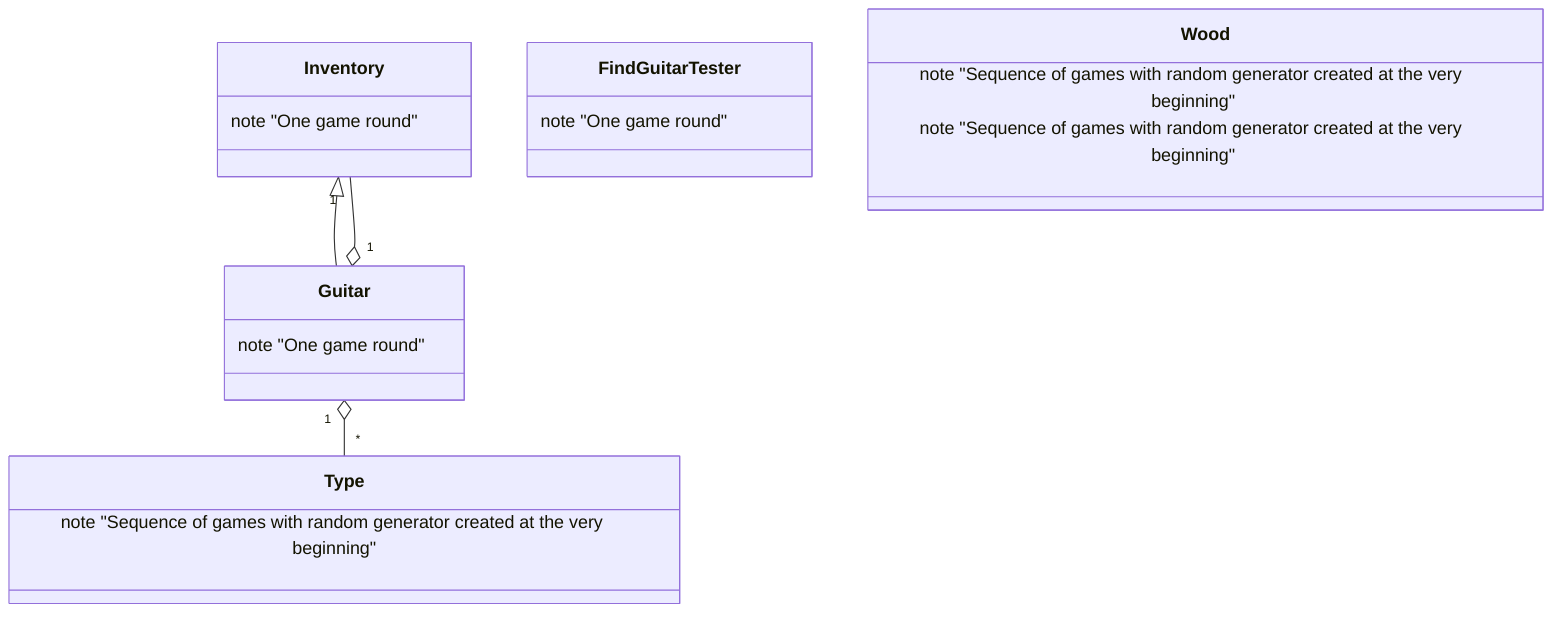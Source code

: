 classDiagram
    Inventory <|-- Guitar
    Guitar "1" o-- "1" Inventory
    Guitar "1" o-- "*" Type 

class Guitar {
   note "One game round"
}

class FindGuitarTester {
   note "One game round"
}

class Inventory {
   note "One game round"
}

class Type {
   note "Sequence of games with random generator created at the very beginning"
}

class Wood {
   note "Sequence of games with random generator created at the very beginning"
}

class Wood {
   note "Sequence of games with random generator created at the very beginning"
}